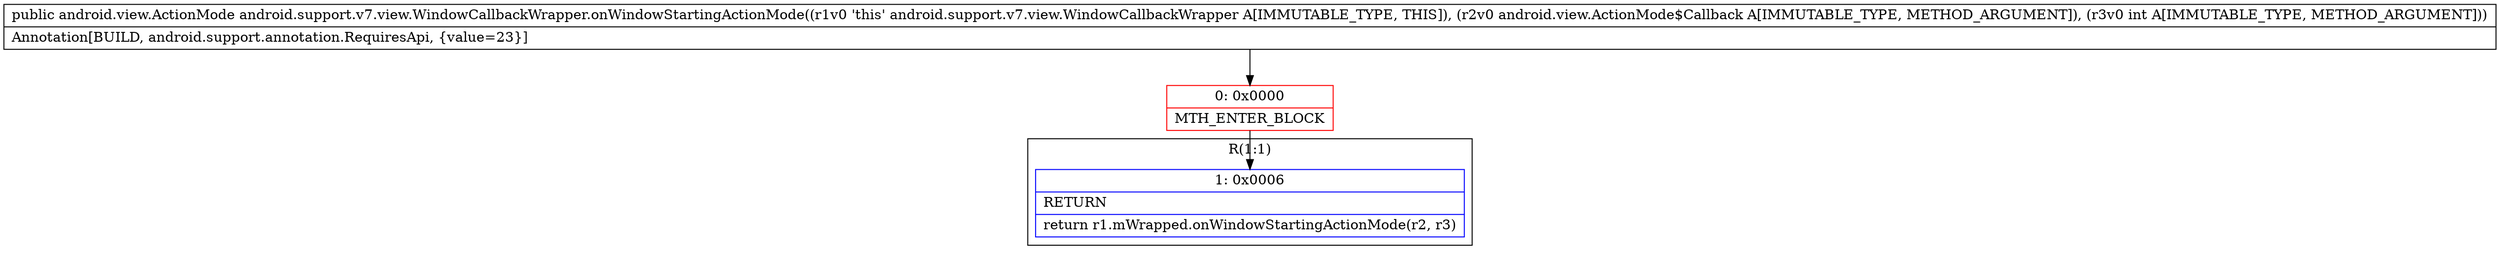digraph "CFG forandroid.support.v7.view.WindowCallbackWrapper.onWindowStartingActionMode(Landroid\/view\/ActionMode$Callback;I)Landroid\/view\/ActionMode;" {
subgraph cluster_Region_2113597931 {
label = "R(1:1)";
node [shape=record,color=blue];
Node_1 [shape=record,label="{1\:\ 0x0006|RETURN\l|return r1.mWrapped.onWindowStartingActionMode(r2, r3)\l}"];
}
Node_0 [shape=record,color=red,label="{0\:\ 0x0000|MTH_ENTER_BLOCK\l}"];
MethodNode[shape=record,label="{public android.view.ActionMode android.support.v7.view.WindowCallbackWrapper.onWindowStartingActionMode((r1v0 'this' android.support.v7.view.WindowCallbackWrapper A[IMMUTABLE_TYPE, THIS]), (r2v0 android.view.ActionMode$Callback A[IMMUTABLE_TYPE, METHOD_ARGUMENT]), (r3v0 int A[IMMUTABLE_TYPE, METHOD_ARGUMENT]))  | Annotation[BUILD, android.support.annotation.RequiresApi, \{value=23\}]\l}"];
MethodNode -> Node_0;
Node_0 -> Node_1;
}

